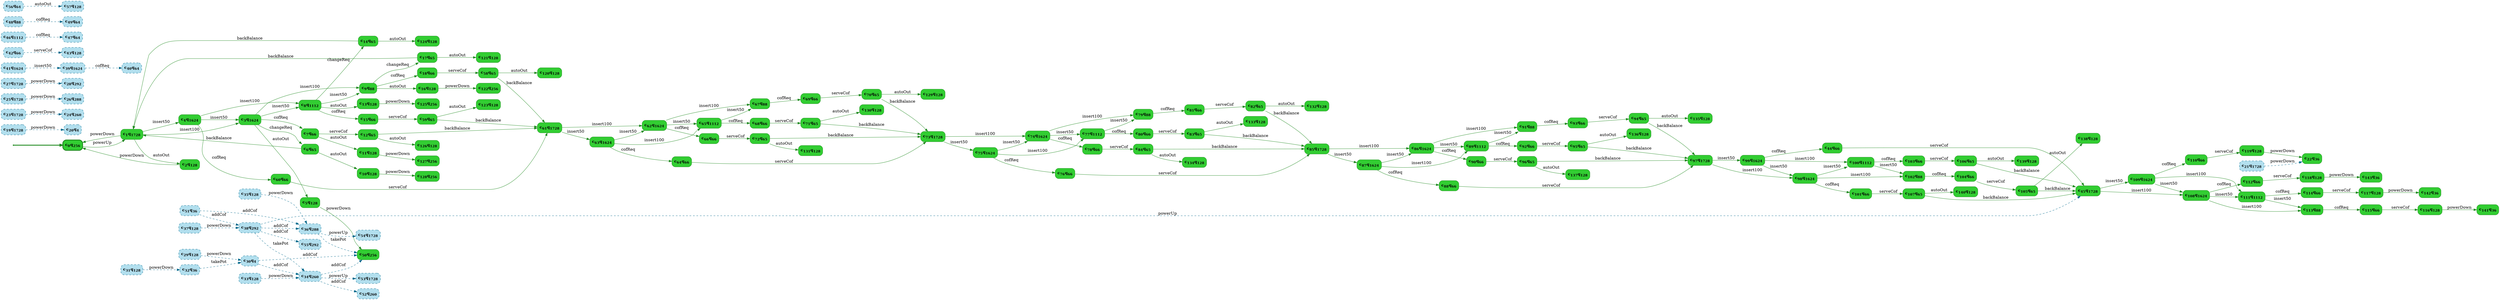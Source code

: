 digraph g {

	rankdir="LR"

	__invisible__[shape="point", color="forestgreen"]
	c0q256[label=<<b>c<sub>0</sub>q<sub>256</sub></b>>, shape="box", style="rounded, filled", fillcolor="limegreen", color="forestgreen", penwidth=3] // Initial
	c1q1728[label=<<b>c<sub>1</sub>q<sub>1728</sub></b>>, shape="box", style="rounded, filled", fillcolor="limegreen", color="forestgreen"]
	c2q128[label=<<b>c<sub>2</sub>q<sub>128</sub></b>>, shape="box", style="rounded, filled", fillcolor="limegreen", color="forestgreen"]
	c3q1624[label=<<b>c<sub>3</sub>q<sub>1624</sub></b>>, shape="box", style="rounded, filled", fillcolor="limegreen", color="forestgreen"]
	c5q128[label=<<b>c<sub>5</sub>q<sub>128</sub></b>>, shape="box", style="rounded, filled", fillcolor="limegreen", color="forestgreen"]
	c50q256[label=<<b>c<sub>50</sub>q<sub>256</sub></b>>, shape="box", style="rounded, filled", fillcolor="limegreen", color="forestgreen"]
	c6q65[label=<<b>c<sub>6</sub>q<sub>65</sub></b>>, shape="box", style="rounded, filled", fillcolor="limegreen", color="forestgreen"]
	c10q128[label=<<b>c<sub>10</sub>q<sub>128</sub></b>>, shape="box", style="rounded, filled", fillcolor="limegreen", color="forestgreen"]
	c128q256[label=<<b>c<sub>128</sub>q<sub>256</sub></b>>, shape="box", style="rounded, filled", fillcolor="limegreen", color="forestgreen"]
	c7q66[label=<<b>c<sub>7</sub>q<sub>66</sub></b>>, shape="box", style="rounded, filled", fillcolor="limegreen", color="forestgreen"]
	c11q128[label=<<b>c<sub>11</sub>q<sub>128</sub></b>>, shape="box", style="rounded, filled", fillcolor="limegreen", color="forestgreen"]
	c127q256[label=<<b>c<sub>127</sub>q<sub>256</sub></b>>, shape="box", style="rounded, filled", fillcolor="limegreen", color="forestgreen"]
	c12q65[label=<<b>c<sub>12</sub>q<sub>65</sub></b>>, shape="box", style="rounded, filled", fillcolor="limegreen", color="forestgreen"]
	c126q128[label=<<b>c<sub>126</sub>q<sub>128</sub></b>>, shape="box", style="rounded, filled", fillcolor="limegreen", color="forestgreen"]
	c61q1728[label=<<b>c<sub>61</sub>q<sub>1728</sub></b>>, shape="box", style="rounded, filled", fillcolor="limegreen", color="forestgreen"]
	c62q1624[label=<<b>c<sub>62</sub>q<sub>1624</sub></b>>, shape="box", style="rounded, filled", fillcolor="limegreen", color="forestgreen"]
	c66q66[label=<<b>c<sub>66</sub>q<sub>66</sub></b>>, shape="box", style="rounded, filled", fillcolor="limegreen", color="forestgreen"]
	c72q65[label=<<b>c<sub>72</sub>q<sub>65</sub></b>>, shape="box", style="rounded, filled", fillcolor="limegreen", color="forestgreen"]
	c131q128[label=<<b>c<sub>131</sub>q<sub>128</sub></b>>, shape="box", style="rounded, filled", fillcolor="limegreen", color="forestgreen"]
	c73q1728[label=<<b>c<sub>73</sub>q<sub>1728</sub></b>>, shape="box", style="rounded, filled", fillcolor="limegreen", color="forestgreen"]
	c74q1624[label=<<b>c<sub>74</sub>q<sub>1624</sub></b>>, shape="box", style="rounded, filled", fillcolor="limegreen", color="forestgreen"]
	c78q66[label=<<b>c<sub>78</sub>q<sub>66</sub></b>>, shape="box", style="rounded, filled", fillcolor="limegreen", color="forestgreen"]
	c84q65[label=<<b>c<sub>84</sub>q<sub>65</sub></b>>, shape="box", style="rounded, filled", fillcolor="limegreen", color="forestgreen"]
	c134q128[label=<<b>c<sub>134</sub>q<sub>128</sub></b>>, shape="box", style="rounded, filled", fillcolor="limegreen", color="forestgreen"]
	c85q1728[label=<<b>c<sub>85</sub>q<sub>1728</sub></b>>, shape="box", style="rounded, filled", fillcolor="limegreen", color="forestgreen"]
	c86q1624[label=<<b>c<sub>86</sub>q<sub>1624</sub></b>>, shape="box", style="rounded, filled", fillcolor="limegreen", color="forestgreen"]
	c90q66[label=<<b>c<sub>90</sub>q<sub>66</sub></b>>, shape="box", style="rounded, filled", fillcolor="limegreen", color="forestgreen"]
	c96q65[label=<<b>c<sub>96</sub>q<sub>65</sub></b>>, shape="box", style="rounded, filled", fillcolor="limegreen", color="forestgreen"]
	c137q128[label=<<b>c<sub>137</sub>q<sub>128</sub></b>>, shape="box", style="rounded, filled", fillcolor="limegreen", color="forestgreen"]
	c97q1728[label=<<b>c<sub>97</sub>q<sub>1728</sub></b>>, shape="box", style="rounded, filled", fillcolor="limegreen", color="forestgreen"]
	c98q1624[label=<<b>c<sub>98</sub>q<sub>1624</sub></b>>, shape="box", style="rounded, filled", fillcolor="limegreen", color="forestgreen"]
	c101q66[label=<<b>c<sub>101</sub>q<sub>66</sub></b>>, shape="box", style="rounded, filled", fillcolor="limegreen", color="forestgreen"]
	c107q65[label=<<b>c<sub>107</sub>q<sub>65</sub></b>>, shape="box", style="rounded, filled", fillcolor="limegreen", color="forestgreen"]
	c140q128[label=<<b>c<sub>140</sub>q<sub>128</sub></b>>, shape="box", style="rounded, filled", fillcolor="limegreen", color="forestgreen"]
	c45q1728[label=<<b>c<sub>45</sub>q<sub>1728</sub></b>>, shape="box", style="rounded, filled", fillcolor="limegreen", color="forestgreen"]
	c108q1624[label=<<b>c<sub>108</sub>q<sub>1624</sub></b>>, shape="box", style="rounded, filled", fillcolor="limegreen", color="forestgreen"]
	c112q66[label=<<b>c<sub>112</sub>q<sub>66</sub></b>>, shape="box", style="rounded, filled", fillcolor="limegreen", color="forestgreen"]
	c118q128[label=<<b>c<sub>118</sub>q<sub>128</sub></b>>, shape="box", style="rounded, filled", fillcolor="limegreen", color="forestgreen"]
	c143q36[label=<<b>c<sub>143</sub>q<sub>36</sub></b>>, shape="box", style="rounded, filled", fillcolor="limegreen", color="forestgreen"]
	c113q88[label=<<b>c<sub>113</sub>q<sub>88</sub></b>>, shape="box", style="rounded, filled", fillcolor="limegreen", color="forestgreen"]
	c115q66[label=<<b>c<sub>115</sub>q<sub>66</sub></b>>, shape="box", style="rounded, filled", fillcolor="limegreen", color="forestgreen"]
	c116q128[label=<<b>c<sub>116</sub>q<sub>128</sub></b>>, shape="box", style="rounded, filled", fillcolor="limegreen", color="forestgreen"]
	c141q36[label=<<b>c<sub>141</sub>q<sub>36</sub></b>>, shape="box", style="rounded, filled", fillcolor="limegreen", color="forestgreen"]
	c111q1112[label=<<b>c<sub>111</sub>q<sub>1112</sub></b>>, shape="box", style="rounded, filled", fillcolor="limegreen", color="forestgreen"]
	c114q66[label=<<b>c<sub>114</sub>q<sub>66</sub></b>>, shape="box", style="rounded, filled", fillcolor="limegreen", color="forestgreen"]
	c117q128[label=<<b>c<sub>117</sub>q<sub>128</sub></b>>, shape="box", style="rounded, filled", fillcolor="limegreen", color="forestgreen"]
	c142q36[label=<<b>c<sub>142</sub>q<sub>36</sub></b>>, shape="box", style="rounded, filled", fillcolor="limegreen", color="forestgreen"]
	c109q1624[label=<<b>c<sub>109</sub>q<sub>1624</sub></b>>, shape="box", style="rounded, filled", fillcolor="limegreen", color="forestgreen"]
	c110q66[label=<<b>c<sub>110</sub>q<sub>66</sub></b>>, shape="box", style="rounded, filled", fillcolor="limegreen", color="forestgreen"]
	c119q128[label=<<b>c<sub>119</sub>q<sub>128</sub></b>>, shape="box", style="rounded, filled", fillcolor="limegreen", color="forestgreen"]
	c22q36[label=<<b>c<sub>22</sub>q<sub>36</sub></b>>, shape="box", style="rounded, filled", fillcolor="limegreen", color="forestgreen"]
	c102q88[label=<<b>c<sub>102</sub>q<sub>88</sub></b>>, shape="box", style="rounded, filled", fillcolor="limegreen", color="forestgreen"]
	c104q66[label=<<b>c<sub>104</sub>q<sub>66</sub></b>>, shape="box", style="rounded, filled", fillcolor="limegreen", color="forestgreen"]
	c105q65[label=<<b>c<sub>105</sub>q<sub>65</sub></b>>, shape="box", style="rounded, filled", fillcolor="limegreen", color="forestgreen"]
	c138q128[label=<<b>c<sub>138</sub>q<sub>128</sub></b>>, shape="box", style="rounded, filled", fillcolor="limegreen", color="forestgreen"]
	c100q1112[label=<<b>c<sub>100</sub>q<sub>1112</sub></b>>, shape="box", style="rounded, filled", fillcolor="limegreen", color="forestgreen"]
	c103q66[label=<<b>c<sub>103</sub>q<sub>66</sub></b>>, shape="box", style="rounded, filled", fillcolor="limegreen", color="forestgreen"]
	c106q65[label=<<b>c<sub>106</sub>q<sub>65</sub></b>>, shape="box", style="rounded, filled", fillcolor="limegreen", color="forestgreen"]
	c139q128[label=<<b>c<sub>139</sub>q<sub>128</sub></b>>, shape="box", style="rounded, filled", fillcolor="limegreen", color="forestgreen"]
	c99q1624[label=<<b>c<sub>99</sub>q<sub>1624</sub></b>>, shape="box", style="rounded, filled", fillcolor="limegreen", color="forestgreen"]
	c44q66[label=<<b>c<sub>44</sub>q<sub>66</sub></b>>, shape="box", style="rounded, filled", fillcolor="limegreen", color="forestgreen"]
	c91q88[label=<<b>c<sub>91</sub>q<sub>88</sub></b>>, shape="box", style="rounded, filled", fillcolor="limegreen", color="forestgreen"]
	c93q66[label=<<b>c<sub>93</sub>q<sub>66</sub></b>>, shape="box", style="rounded, filled", fillcolor="limegreen", color="forestgreen"]
	c94q65[label=<<b>c<sub>94</sub>q<sub>65</sub></b>>, shape="box", style="rounded, filled", fillcolor="limegreen", color="forestgreen"]
	c135q128[label=<<b>c<sub>135</sub>q<sub>128</sub></b>>, shape="box", style="rounded, filled", fillcolor="limegreen", color="forestgreen"]
	c89q1112[label=<<b>c<sub>89</sub>q<sub>1112</sub></b>>, shape="box", style="rounded, filled", fillcolor="limegreen", color="forestgreen"]
	c92q66[label=<<b>c<sub>92</sub>q<sub>66</sub></b>>, shape="box", style="rounded, filled", fillcolor="limegreen", color="forestgreen"]
	c95q65[label=<<b>c<sub>95</sub>q<sub>65</sub></b>>, shape="box", style="rounded, filled", fillcolor="limegreen", color="forestgreen"]
	c136q128[label=<<b>c<sub>136</sub>q<sub>128</sub></b>>, shape="box", style="rounded, filled", fillcolor="limegreen", color="forestgreen"]
	c87q1624[label=<<b>c<sub>87</sub>q<sub>1624</sub></b>>, shape="box", style="rounded, filled", fillcolor="limegreen", color="forestgreen"]
	c88q66[label=<<b>c<sub>88</sub>q<sub>66</sub></b>>, shape="box", style="rounded, filled", fillcolor="limegreen", color="forestgreen"]
	c79q88[label=<<b>c<sub>79</sub>q<sub>88</sub></b>>, shape="box", style="rounded, filled", fillcolor="limegreen", color="forestgreen"]
	c81q66[label=<<b>c<sub>81</sub>q<sub>66</sub></b>>, shape="box", style="rounded, filled", fillcolor="limegreen", color="forestgreen"]
	c82q65[label=<<b>c<sub>82</sub>q<sub>65</sub></b>>, shape="box", style="rounded, filled", fillcolor="limegreen", color="forestgreen"]
	c132q128[label=<<b>c<sub>132</sub>q<sub>128</sub></b>>, shape="box", style="rounded, filled", fillcolor="limegreen", color="forestgreen"]
	c77q1112[label=<<b>c<sub>77</sub>q<sub>1112</sub></b>>, shape="box", style="rounded, filled", fillcolor="limegreen", color="forestgreen"]
	c80q66[label=<<b>c<sub>80</sub>q<sub>66</sub></b>>, shape="box", style="rounded, filled", fillcolor="limegreen", color="forestgreen"]
	c83q65[label=<<b>c<sub>83</sub>q<sub>65</sub></b>>, shape="box", style="rounded, filled", fillcolor="limegreen", color="forestgreen"]
	c133q128[label=<<b>c<sub>133</sub>q<sub>128</sub></b>>, shape="box", style="rounded, filled", fillcolor="limegreen", color="forestgreen"]
	c75q1624[label=<<b>c<sub>75</sub>q<sub>1624</sub></b>>, shape="box", style="rounded, filled", fillcolor="limegreen", color="forestgreen"]
	c76q66[label=<<b>c<sub>76</sub>q<sub>66</sub></b>>, shape="box", style="rounded, filled", fillcolor="limegreen", color="forestgreen"]
	c67q88[label=<<b>c<sub>67</sub>q<sub>88</sub></b>>, shape="box", style="rounded, filled", fillcolor="limegreen", color="forestgreen"]
	c69q66[label=<<b>c<sub>69</sub>q<sub>66</sub></b>>, shape="box", style="rounded, filled", fillcolor="limegreen", color="forestgreen"]
	c70q65[label=<<b>c<sub>70</sub>q<sub>65</sub></b>>, shape="box", style="rounded, filled", fillcolor="limegreen", color="forestgreen"]
	c129q128[label=<<b>c<sub>129</sub>q<sub>128</sub></b>>, shape="box", style="rounded, filled", fillcolor="limegreen", color="forestgreen"]
	c65q1112[label=<<b>c<sub>65</sub>q<sub>1112</sub></b>>, shape="box", style="rounded, filled", fillcolor="limegreen", color="forestgreen"]
	c68q66[label=<<b>c<sub>68</sub>q<sub>66</sub></b>>, shape="box", style="rounded, filled", fillcolor="limegreen", color="forestgreen"]
	c71q65[label=<<b>c<sub>71</sub>q<sub>65</sub></b>>, shape="box", style="rounded, filled", fillcolor="limegreen", color="forestgreen"]
	c130q128[label=<<b>c<sub>130</sub>q<sub>128</sub></b>>, shape="box", style="rounded, filled", fillcolor="limegreen", color="forestgreen"]
	c63q1624[label=<<b>c<sub>63</sub>q<sub>1624</sub></b>>, shape="box", style="rounded, filled", fillcolor="limegreen", color="forestgreen"]
	c64q66[label=<<b>c<sub>64</sub>q<sub>66</sub></b>>, shape="box", style="rounded, filled", fillcolor="limegreen", color="forestgreen"]
	c9q88[label=<<b>c<sub>9</sub>q<sub>88</sub></b>>, shape="box", style="rounded, filled", fillcolor="limegreen", color="forestgreen"]
	c16q128[label=<<b>c<sub>16</sub>q<sub>128</sub></b>>, shape="box", style="rounded, filled", fillcolor="limegreen", color="forestgreen"]
	c122q256[label=<<b>c<sub>122</sub>q<sub>256</sub></b>>, shape="box", style="rounded, filled", fillcolor="limegreen", color="forestgreen"]
	c17q65[label=<<b>c<sub>17</sub>q<sub>65</sub></b>>, shape="box", style="rounded, filled", fillcolor="limegreen", color="forestgreen"]
	c121q128[label=<<b>c<sub>121</sub>q<sub>128</sub></b>>, shape="box", style="rounded, filled", fillcolor="limegreen", color="forestgreen"]
	c18q66[label=<<b>c<sub>18</sub>q<sub>66</sub></b>>, shape="box", style="rounded, filled", fillcolor="limegreen", color="forestgreen"]
	c58q65[label=<<b>c<sub>58</sub>q<sub>65</sub></b>>, shape="box", style="rounded, filled", fillcolor="limegreen", color="forestgreen"]
	c120q128[label=<<b>c<sub>120</sub>q<sub>128</sub></b>>, shape="box", style="rounded, filled", fillcolor="limegreen", color="forestgreen"]
	c8q1112[label=<<b>c<sub>8</sub>q<sub>1112</sub></b>>, shape="box", style="rounded, filled", fillcolor="limegreen", color="forestgreen"]
	c13q128[label=<<b>c<sub>13</sub>q<sub>128</sub></b>>, shape="box", style="rounded, filled", fillcolor="limegreen", color="forestgreen"]
	c125q256[label=<<b>c<sub>125</sub>q<sub>256</sub></b>>, shape="box", style="rounded, filled", fillcolor="limegreen", color="forestgreen"]
	c14q65[label=<<b>c<sub>14</sub>q<sub>65</sub></b>>, shape="box", style="rounded, filled", fillcolor="limegreen", color="forestgreen"]
	c124q128[label=<<b>c<sub>124</sub>q<sub>128</sub></b>>, shape="box", style="rounded, filled", fillcolor="limegreen", color="forestgreen"]
	c15q66[label=<<b>c<sub>15</sub>q<sub>66</sub></b>>, shape="box", style="rounded, filled", fillcolor="limegreen", color="forestgreen"]
	c59q65[label=<<b>c<sub>59</sub>q<sub>65</sub></b>>, shape="box", style="rounded, filled", fillcolor="limegreen", color="forestgreen"]
	c123q128[label=<<b>c<sub>123</sub>q<sub>128</sub></b>>, shape="box", style="rounded, filled", fillcolor="limegreen", color="forestgreen"]
	c4q1624[label=<<b>c<sub>4</sub>q<sub>1624</sub></b>>, shape="box", style="rounded, filled", fillcolor="limegreen", color="forestgreen"]
	c60q66[label=<<b>c<sub>60</sub>q<sub>66</sub></b>>, shape="box", style="rounded, filled", fillcolor="limegreen", color="forestgreen"]
	c19q1728[label=<<b>c<sub>19</sub>q<sub>1728</sub></b>>, shape="box", style="rounded, filled, dashed", fillcolor="lightblue2", color="deepskyblue4"]
	c20q4[label=<<b>c<sub>20</sub>q<sub>4</sub></b>>, shape="box", style="rounded, filled, dashed", fillcolor="lightblue2", color="deepskyblue4"]
	c21q1728[label=<<b>c<sub>21</sub>q<sub>1728</sub></b>>, shape="box", style="rounded, filled, dashed", fillcolor="lightblue2", color="deepskyblue4"]
	c23q1728[label=<<b>c<sub>23</sub>q<sub>1728</sub></b>>, shape="box", style="rounded, filled, dashed", fillcolor="lightblue2", color="deepskyblue4"]
	c24q260[label=<<b>c<sub>24</sub>q<sub>260</sub></b>>, shape="box", style="rounded, filled, dashed", fillcolor="lightblue2", color="deepskyblue4"]
	c25q1728[label=<<b>c<sub>25</sub>q<sub>1728</sub></b>>, shape="box", style="rounded, filled, dashed", fillcolor="lightblue2", color="deepskyblue4"]
	c26q288[label=<<b>c<sub>26</sub>q<sub>288</sub></b>>, shape="box", style="rounded, filled, dashed", fillcolor="lightblue2", color="deepskyblue4"]
	c27q1728[label=<<b>c<sub>27</sub>q<sub>1728</sub></b>>, shape="box", style="rounded, filled, dashed", fillcolor="lightblue2", color="deepskyblue4"]
	c28q292[label=<<b>c<sub>28</sub>q<sub>292</sub></b>>, shape="box", style="rounded, filled, dashed", fillcolor="lightblue2", color="deepskyblue4"]
	c29q128[label=<<b>c<sub>29</sub>q<sub>128</sub></b>>, shape="box", style="rounded, filled, dashed", fillcolor="lightblue2", color="deepskyblue4"]
	c30q4[label=<<b>c<sub>30</sub>q<sub>4</sub></b>>, shape="box", style="rounded, filled, dashed", fillcolor="lightblue2", color="deepskyblue4"]
	c31q128[label=<<b>c<sub>31</sub>q<sub>128</sub></b>>, shape="box", style="rounded, filled, dashed", fillcolor="lightblue2", color="deepskyblue4"]
	c32q36[label=<<b>c<sub>32</sub>q<sub>36</sub></b>>, shape="box", style="rounded, filled, dashed", fillcolor="lightblue2", color="deepskyblue4"]
	c33q128[label=<<b>c<sub>33</sub>q<sub>128</sub></b>>, shape="box", style="rounded, filled, dashed", fillcolor="lightblue2", color="deepskyblue4"]
	c34q260[label=<<b>c<sub>34</sub>q<sub>260</sub></b>>, shape="box", style="rounded, filled, dashed", fillcolor="lightblue2", color="deepskyblue4"]
	c35q128[label=<<b>c<sub>35</sub>q<sub>128</sub></b>>, shape="box", style="rounded, filled, dashed", fillcolor="lightblue2", color="deepskyblue4"]
	c36q288[label=<<b>c<sub>36</sub>q<sub>288</sub></b>>, shape="box", style="rounded, filled, dashed", fillcolor="lightblue2", color="deepskyblue4"]
	c37q128[label=<<b>c<sub>37</sub>q<sub>128</sub></b>>, shape="box", style="rounded, filled, dashed", fillcolor="lightblue2", color="deepskyblue4"]
	c38q292[label=<<b>c<sub>38</sub>q<sub>292</sub></b>>, shape="box", style="rounded, filled, dashed", fillcolor="lightblue2", color="deepskyblue4"]
	c39q1624[label=<<b>c<sub>39</sub>q<sub>1624</sub></b>>, shape="box", style="rounded, filled, dashed", fillcolor="lightblue2", color="deepskyblue4"]
	c40q64[label=<<b>c<sub>40</sub>q<sub>64</sub></b>>, shape="box", style="rounded, filled, dashed", fillcolor="lightblue2", color="deepskyblue4"]
	c41q1624[label=<<b>c<sub>41</sub>q<sub>1624</sub></b>>, shape="box", style="rounded, filled, dashed", fillcolor="lightblue2", color="deepskyblue4"]
	c42q66[label=<<b>c<sub>42</sub>q<sub>66</sub></b>>, shape="box", style="rounded, filled, dashed", fillcolor="lightblue2", color="deepskyblue4"]
	c43q128[label=<<b>c<sub>43</sub>q<sub>128</sub></b>>, shape="box", style="rounded, filled, dashed", fillcolor="lightblue2", color="deepskyblue4"]
	c46q1112[label=<<b>c<sub>46</sub>q<sub>1112</sub></b>>, shape="box", style="rounded, filled, dashed", fillcolor="lightblue2", color="deepskyblue4"]
	c47q64[label=<<b>c<sub>47</sub>q<sub>64</sub></b>>, shape="box", style="rounded, filled, dashed", fillcolor="lightblue2", color="deepskyblue4"]
	c48q88[label=<<b>c<sub>48</sub>q<sub>88</sub></b>>, shape="box", style="rounded, filled, dashed", fillcolor="lightblue2", color="deepskyblue4"]
	c49q64[label=<<b>c<sub>49</sub>q<sub>64</sub></b>>, shape="box", style="rounded, filled, dashed", fillcolor="lightblue2", color="deepskyblue4"]
	c51q36[label=<<b>c<sub>51</sub>q<sub>36</sub></b>>, shape="box", style="rounded, filled, dashed", fillcolor="lightblue2", color="deepskyblue4"]
	c52q260[label=<<b>c<sub>52</sub>q<sub>260</sub></b>>, shape="box", style="rounded, filled, dashed", fillcolor="lightblue2", color="deepskyblue4"]
	c53q1728[label=<<b>c<sub>53</sub>q<sub>1728</sub></b>>, shape="box", style="rounded, filled, dashed", fillcolor="lightblue2", color="deepskyblue4"]
	c54q1728[label=<<b>c<sub>54</sub>q<sub>1728</sub></b>>, shape="box", style="rounded, filled, dashed", fillcolor="lightblue2", color="deepskyblue4"]
	c55q292[label=<<b>c<sub>55</sub>q<sub>292</sub></b>>, shape="box", style="rounded, filled, dashed", fillcolor="lightblue2", color="deepskyblue4"]
	c56q64[label=<<b>c<sub>56</sub>q<sub>64</sub></b>>, shape="box", style="rounded, filled, dashed", fillcolor="lightblue2", color="deepskyblue4"]
	c57q128[label=<<b>c<sub>57</sub>q<sub>128</sub></b>>, shape="box", style="rounded, filled, dashed", fillcolor="lightblue2", color="deepskyblue4"]

	__invisible__ -> c0q256[penwidth=3, color="forestgreen"]
	c0q256 -> c1q1728[label=<powerUp>, color="forestgreen"]
	c1q1728 -> c2q128[label=<autoOut>, color="forestgreen"]
	c2q128 -> c0q256[label=<powerDown>, color="forestgreen"]
	c1q1728 -> c3q1624[label=<insert100>, color="forestgreen"]
	c3q1624 -> c5q128[label=<autoOut>, color="forestgreen"]
	c5q128 -> c50q256[label=<powerDown>, color="forestgreen"]
	c3q1624 -> c6q65[label=<changeReq>, color="forestgreen"]
	c6q65 -> c10q128[label=<autoOut>, color="forestgreen"]
	c10q128 -> c128q256[label=<powerDown>, color="forestgreen"]
	c6q65 -> c1q1728[label=<backBalance>, color="forestgreen"]
	c3q1624 -> c7q66[label=<cofReq>, color="forestgreen"]
	c7q66 -> c11q128[label=<autoOut>, color="forestgreen"]
	c11q128 -> c127q256[label=<powerDown>, color="forestgreen"]
	c7q66 -> c12q65[label=<serveCof>, color="forestgreen"]
	c12q65 -> c126q128[label=<autoOut>, color="forestgreen"]
	c12q65 -> c61q1728[label=<backBalance>, color="forestgreen"]
	c61q1728 -> c62q1624[label=<insert100>, color="forestgreen"]
	c62q1624 -> c66q66[label=<cofReq>, color="forestgreen"]
	c66q66 -> c72q65[label=<serveCof>, color="forestgreen"]
	c72q65 -> c131q128[label=<autoOut>, color="forestgreen"]
	c72q65 -> c73q1728[label=<backBalance>, color="forestgreen"]
	c73q1728 -> c74q1624[label=<insert100>, color="forestgreen"]
	c74q1624 -> c78q66[label=<cofReq>, color="forestgreen"]
	c78q66 -> c84q65[label=<serveCof>, color="forestgreen"]
	c84q65 -> c134q128[label=<autoOut>, color="forestgreen"]
	c84q65 -> c85q1728[label=<backBalance>, color="forestgreen"]
	c85q1728 -> c86q1624[label=<insert100>, color="forestgreen"]
	c86q1624 -> c90q66[label=<cofReq>, color="forestgreen"]
	c90q66 -> c96q65[label=<serveCof>, color="forestgreen"]
	c96q65 -> c137q128[label=<autoOut>, color="forestgreen"]
	c96q65 -> c97q1728[label=<backBalance>, color="forestgreen"]
	c97q1728 -> c98q1624[label=<insert100>, color="forestgreen"]
	c98q1624 -> c101q66[label=<cofReq>, color="forestgreen"]
	c101q66 -> c107q65[label=<serveCof>, color="forestgreen"]
	c107q65 -> c140q128[label=<autoOut>, color="forestgreen"]
	c107q65 -> c45q1728[label=<backBalance>, color="forestgreen"]
	c45q1728 -> c108q1624[label=<insert100>, color="forestgreen"]
	c108q1624 -> c112q66[label=<cofReq>, color="forestgreen"]
	c112q66 -> c118q128[label=<serveCof>, color="forestgreen"]
	c118q128 -> c143q36[label=<powerDown>, color="forestgreen"]
	c108q1624 -> c113q88[label=<insert100>, color="forestgreen"]
	c113q88 -> c115q66[label=<cofReq>, color="forestgreen"]
	c115q66 -> c116q128[label=<serveCof>, color="forestgreen"]
	c116q128 -> c141q36[label=<powerDown>, color="forestgreen"]
	c108q1624 -> c111q1112[label=<insert50>, color="forestgreen"]
	c111q1112 -> c114q66[label=<cofReq>, color="forestgreen"]
	c114q66 -> c117q128[label=<serveCof>, color="forestgreen"]
	c117q128 -> c142q36[label=<powerDown>, color="forestgreen"]
	c111q1112 -> c113q88[label=<insert50>, color="forestgreen"]
	c45q1728 -> c109q1624[label=<insert50>, color="forestgreen"]
	c109q1624 -> c110q66[label=<cofReq>, color="forestgreen"]
	c110q66 -> c119q128[label=<serveCof>, color="forestgreen"]
	c119q128 -> c22q36[label=<powerDown>, color="forestgreen"]
	c109q1624 -> c111q1112[label=<insert100>, color="forestgreen"]
	c109q1624 -> c108q1624[label=<insert50>, color="forestgreen"]
	c98q1624 -> c102q88[label=<insert100>, color="forestgreen"]
	c102q88 -> c104q66[label=<cofReq>, color="forestgreen"]
	c104q66 -> c105q65[label=<serveCof>, color="forestgreen"]
	c105q65 -> c138q128[label=<autoOut>, color="forestgreen"]
	c105q65 -> c45q1728[label=<backBalance>, color="forestgreen"]
	c98q1624 -> c100q1112[label=<insert50>, color="forestgreen"]
	c100q1112 -> c103q66[label=<cofReq>, color="forestgreen"]
	c103q66 -> c106q65[label=<serveCof>, color="forestgreen"]
	c106q65 -> c139q128[label=<autoOut>, color="forestgreen"]
	c106q65 -> c45q1728[label=<backBalance>, color="forestgreen"]
	c100q1112 -> c102q88[label=<insert50>, color="forestgreen"]
	c97q1728 -> c99q1624[label=<insert50>, color="forestgreen"]
	c99q1624 -> c44q66[label=<cofReq>, color="forestgreen"]
	c44q66 -> c45q1728[label=<serveCof>, color="forestgreen"]
	c99q1624 -> c100q1112[label=<insert100>, color="forestgreen"]
	c99q1624 -> c98q1624[label=<insert50>, color="forestgreen"]
	c86q1624 -> c91q88[label=<insert100>, color="forestgreen"]
	c91q88 -> c93q66[label=<cofReq>, color="forestgreen"]
	c93q66 -> c94q65[label=<serveCof>, color="forestgreen"]
	c94q65 -> c135q128[label=<autoOut>, color="forestgreen"]
	c94q65 -> c97q1728[label=<backBalance>, color="forestgreen"]
	c86q1624 -> c89q1112[label=<insert50>, color="forestgreen"]
	c89q1112 -> c92q66[label=<cofReq>, color="forestgreen"]
	c92q66 -> c95q65[label=<serveCof>, color="forestgreen"]
	c95q65 -> c136q128[label=<autoOut>, color="forestgreen"]
	c95q65 -> c97q1728[label=<backBalance>, color="forestgreen"]
	c89q1112 -> c91q88[label=<insert50>, color="forestgreen"]
	c85q1728 -> c87q1624[label=<insert50>, color="forestgreen"]
	c87q1624 -> c88q66[label=<cofReq>, color="forestgreen"]
	c88q66 -> c97q1728[label=<serveCof>, color="forestgreen"]
	c87q1624 -> c89q1112[label=<insert100>, color="forestgreen"]
	c87q1624 -> c86q1624[label=<insert50>, color="forestgreen"]
	c74q1624 -> c79q88[label=<insert100>, color="forestgreen"]
	c79q88 -> c81q66[label=<cofReq>, color="forestgreen"]
	c81q66 -> c82q65[label=<serveCof>, color="forestgreen"]
	c82q65 -> c132q128[label=<autoOut>, color="forestgreen"]
	c82q65 -> c85q1728[label=<backBalance>, color="forestgreen"]
	c74q1624 -> c77q1112[label=<insert50>, color="forestgreen"]
	c77q1112 -> c80q66[label=<cofReq>, color="forestgreen"]
	c80q66 -> c83q65[label=<serveCof>, color="forestgreen"]
	c83q65 -> c133q128[label=<autoOut>, color="forestgreen"]
	c83q65 -> c85q1728[label=<backBalance>, color="forestgreen"]
	c77q1112 -> c79q88[label=<insert50>, color="forestgreen"]
	c73q1728 -> c75q1624[label=<insert50>, color="forestgreen"]
	c75q1624 -> c76q66[label=<cofReq>, color="forestgreen"]
	c76q66 -> c85q1728[label=<serveCof>, color="forestgreen"]
	c75q1624 -> c77q1112[label=<insert100>, color="forestgreen"]
	c75q1624 -> c74q1624[label=<insert50>, color="forestgreen"]
	c62q1624 -> c67q88[label=<insert100>, color="forestgreen"]
	c67q88 -> c69q66[label=<cofReq>, color="forestgreen"]
	c69q66 -> c70q65[label=<serveCof>, color="forestgreen"]
	c70q65 -> c129q128[label=<autoOut>, color="forestgreen"]
	c70q65 -> c73q1728[label=<backBalance>, color="forestgreen"]
	c62q1624 -> c65q1112[label=<insert50>, color="forestgreen"]
	c65q1112 -> c68q66[label=<cofReq>, color="forestgreen"]
	c68q66 -> c71q65[label=<serveCof>, color="forestgreen"]
	c71q65 -> c130q128[label=<autoOut>, color="forestgreen"]
	c71q65 -> c73q1728[label=<backBalance>, color="forestgreen"]
	c65q1112 -> c67q88[label=<insert50>, color="forestgreen"]
	c61q1728 -> c63q1624[label=<insert50>, color="forestgreen"]
	c63q1624 -> c64q66[label=<cofReq>, color="forestgreen"]
	c64q66 -> c73q1728[label=<serveCof>, color="forestgreen"]
	c63q1624 -> c65q1112[label=<insert100>, color="forestgreen"]
	c63q1624 -> c62q1624[label=<insert50>, color="forestgreen"]
	c3q1624 -> c9q88[label=<insert100>, color="forestgreen"]
	c9q88 -> c16q128[label=<autoOut>, color="forestgreen"]
	c16q128 -> c122q256[label=<powerDown>, color="forestgreen"]
	c9q88 -> c17q65[label=<changeReq>, color="forestgreen"]
	c17q65 -> c121q128[label=<autoOut>, color="forestgreen"]
	c17q65 -> c1q1728[label=<backBalance>, color="forestgreen"]
	c9q88 -> c18q66[label=<cofReq>, color="forestgreen"]
	c18q66 -> c58q65[label=<serveCof>, color="forestgreen"]
	c58q65 -> c120q128[label=<autoOut>, color="forestgreen"]
	c58q65 -> c61q1728[label=<backBalance>, color="forestgreen"]
	c3q1624 -> c8q1112[label=<insert50>, color="forestgreen"]
	c8q1112 -> c13q128[label=<autoOut>, color="forestgreen"]
	c13q128 -> c125q256[label=<powerDown>, color="forestgreen"]
	c8q1112 -> c14q65[label=<changeReq>, color="forestgreen"]
	c14q65 -> c124q128[label=<autoOut>, color="forestgreen"]
	c14q65 -> c1q1728[label=<backBalance>, color="forestgreen"]
	c8q1112 -> c15q66[label=<cofReq>, color="forestgreen"]
	c15q66 -> c59q65[label=<serveCof>, color="forestgreen"]
	c59q65 -> c123q128[label=<autoOut>, color="forestgreen"]
	c59q65 -> c61q1728[label=<backBalance>, color="forestgreen"]
	c8q1112 -> c9q88[label=<insert50>, color="forestgreen"]
	c1q1728 -> c4q1624[label=<insert50>, color="forestgreen"]
	c4q1624 -> c8q1112[label=<insert100>, color="forestgreen"]
	c4q1624 -> c3q1624[label=<insert50>, color="forestgreen"]
	c4q1624 -> c60q66[label=<cofReq>, color="forestgreen"]
	c60q66 -> c61q1728[label=<serveCof>, color="forestgreen"]
	c1q1728 -> c0q256[label=<powerDown>, color="forestgreen"]
	c19q1728 -> c20q4[label=<powerDown>, color="deepskyblue4", style="dashed"]
	c21q1728 -> c22q36[label=<powerDown>, color="deepskyblue4", style="dashed"]
	c23q1728 -> c24q260[label=<powerDown>, color="deepskyblue4", style="dashed"]
	c25q1728 -> c26q288[label=<powerDown>, color="deepskyblue4", style="dashed"]
	c27q1728 -> c28q292[label=<powerDown>, color="deepskyblue4", style="dashed"]
	c29q128 -> c30q4[label=<powerDown>, color="deepskyblue4", style="dashed"]
	c31q128 -> c32q36[label=<powerDown>, color="deepskyblue4", style="dashed"]
	c33q128 -> c34q260[label=<powerDown>, color="deepskyblue4", style="dashed"]
	c35q128 -> c36q288[label=<powerDown>, color="deepskyblue4", style="dashed"]
	c37q128 -> c38q292[label=<powerDown>, color="deepskyblue4", style="dashed"]
	c39q1624 -> c40q64[label=<cofReq>, color="deepskyblue4", style="dashed"]
	c41q1624 -> c39q1624[label=<insert50>, color="deepskyblue4", style="dashed"]
	c42q66 -> c43q128[label=<serveCof>, color="deepskyblue4", style="dashed"]
	c46q1112 -> c47q64[label=<cofReq>, color="deepskyblue4", style="dashed"]
	c48q88 -> c49q64[label=<cofReq>, color="deepskyblue4", style="dashed"]
	c30q4 -> c50q256[label=<addCof>, color="deepskyblue4", style="dashed"]
	c30q4 -> c34q260[label=<addCof>, color="deepskyblue4", style="dashed"]
	c51q36 -> c36q288[label=<addCof>, color="deepskyblue4", style="dashed"]
	c51q36 -> c38q292[label=<addCof>, color="deepskyblue4", style="dashed"]
	c32q36 -> c30q4[label=<takePot>, color="deepskyblue4", style="dashed"]
	c34q260 -> c52q260[label=<addCof>, color="deepskyblue4", style="dashed"]
	c34q260 -> c50q256[label=<addCof>, color="deepskyblue4", style="dashed"]
	c34q260 -> c53q1728[label=<powerUp>, color="deepskyblue4", style="dashed"]
	c36q288 -> c54q1728[label=<powerUp>, color="deepskyblue4", style="dashed"]
	c36q288 -> c50q256[label=<takePot>, color="deepskyblue4", style="dashed"]
	c38q292 -> c55q292[label=<addCof>, color="deepskyblue4", style="dashed"]
	c38q292 -> c36q288[label=<addCof>, color="deepskyblue4", style="dashed"]
	c38q292 -> c45q1728[label=<powerUp>, color="deepskyblue4", style="dashed"]
	c38q292 -> c34q260[label=<takePot>, color="deepskyblue4", style="dashed"]
	c56q64 -> c57q128[label=<autoOut>, color="deepskyblue4", style="dashed"]

}
